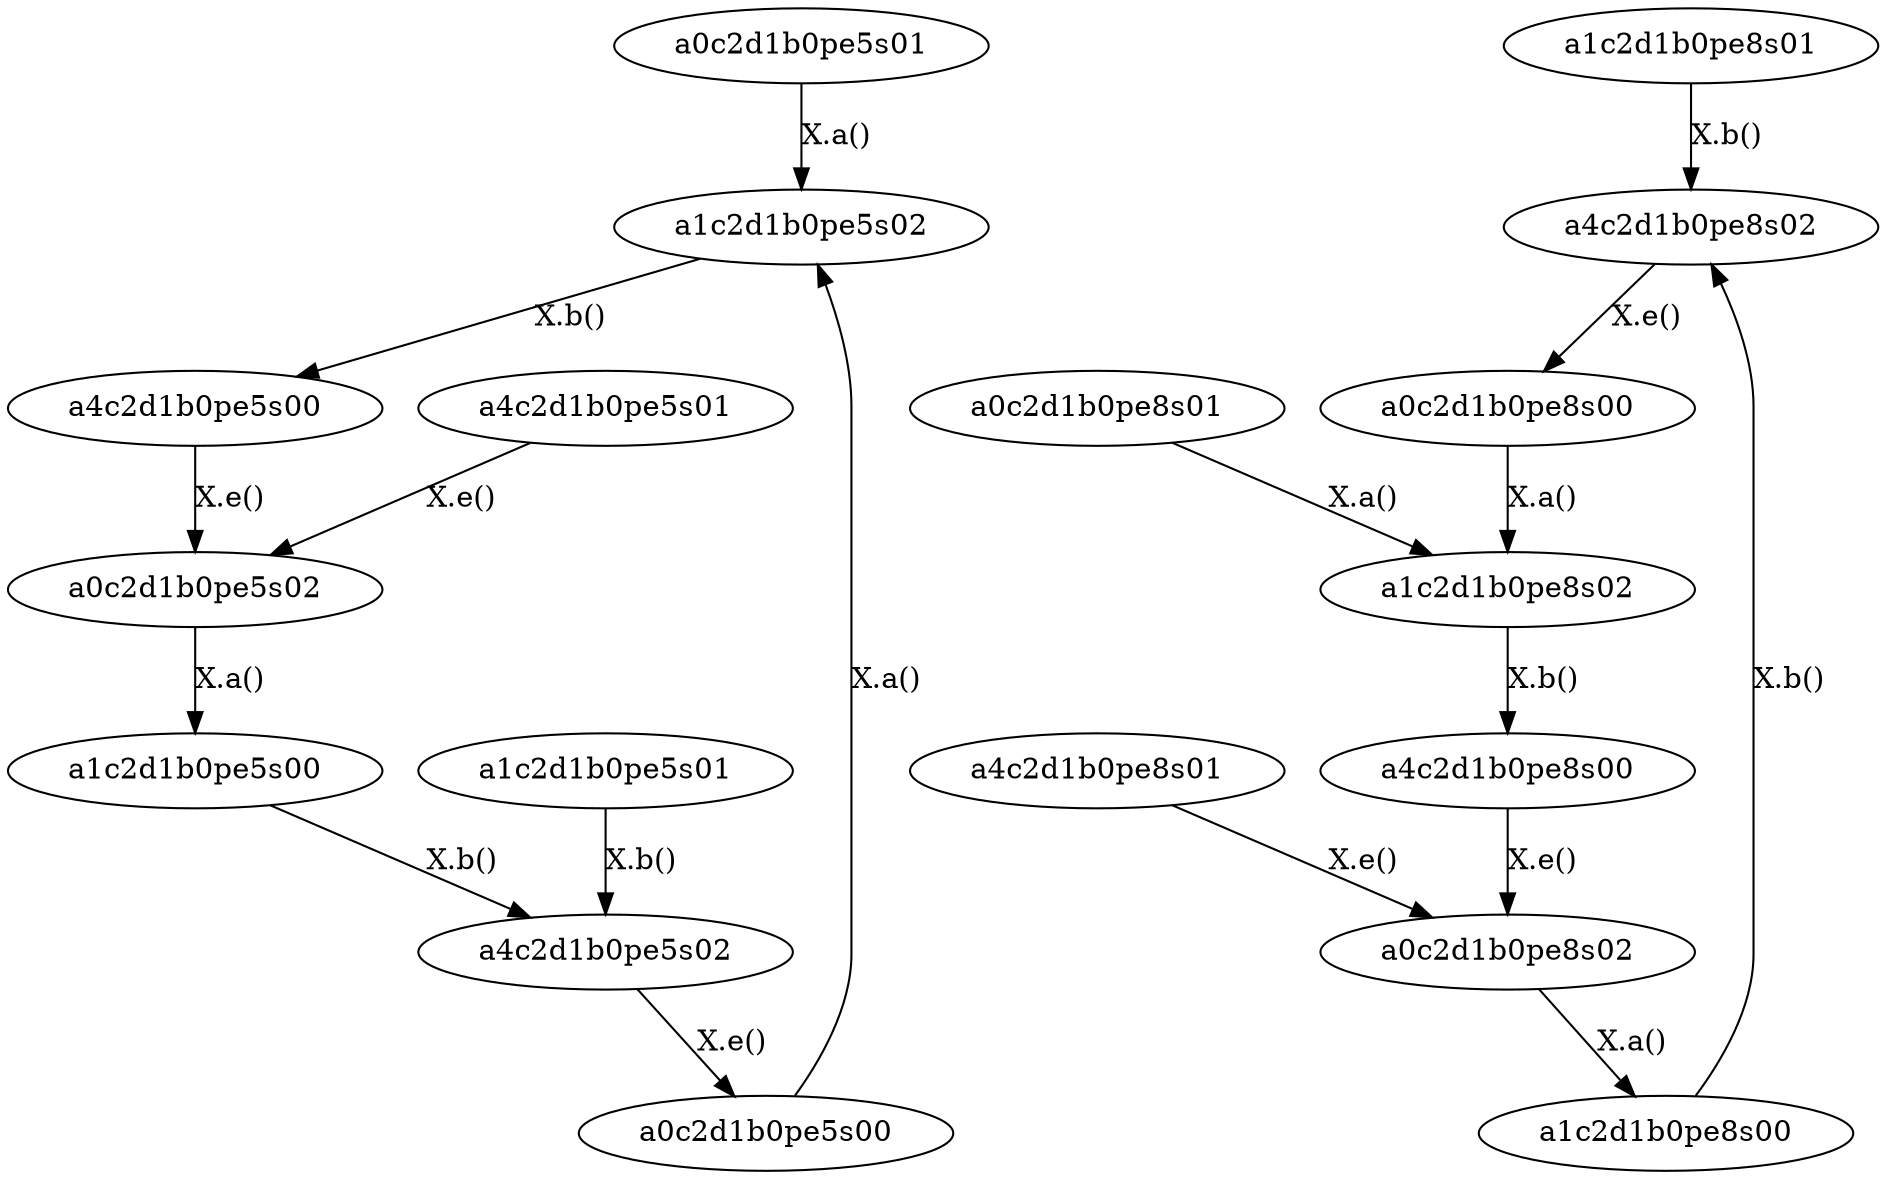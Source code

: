 digraph { 
a0c2d1b0pe5s01->a1c2d1b0pe5s02[label= "X.a()"];
a4c2d1b0pe5s01->a0c2d1b0pe5s02[label= "X.e()"];
a0c2d1b0pe5s00->a1c2d1b0pe5s02[label= "X.a()"];
a4c2d1b0pe5s02->a0c2d1b0pe5s00[label= "X.e()"];
a4c2d1b0pe8s02->a0c2d1b0pe8s00[label= "X.e()"];
a1c2d1b0pe8s00->a4c2d1b0pe8s02[label= "X.b()"];
a1c2d1b0pe8s02->a4c2d1b0pe8s00[label= "X.b()"];
a0c2d1b0pe8s00->a1c2d1b0pe8s02[label= "X.a()"];
a0c2d1b0pe8s01->a1c2d1b0pe8s02[label= "X.a()"];
a4c2d1b0pe8s00->a0c2d1b0pe8s02[label= "X.e()"];
a0c2d1b0pe5s02->a1c2d1b0pe5s00[label= "X.a()"];
a1c2d1b0pe5s01->a4c2d1b0pe5s02[label= "X.b()"];
a1c2d1b0pe5s02->a4c2d1b0pe5s00[label= "X.b()"];
a1c2d1b0pe8s01->a4c2d1b0pe8s02[label= "X.b()"];
a0c2d1b0pe8s02->a1c2d1b0pe8s00[label= "X.a()"];
a4c2d1b0pe8s01->a0c2d1b0pe8s02[label= "X.e()"];
a4c2d1b0pe5s00->a0c2d1b0pe5s02[label= "X.e()"];
a1c2d1b0pe5s00->a4c2d1b0pe5s02[label= "X.b()"];

}